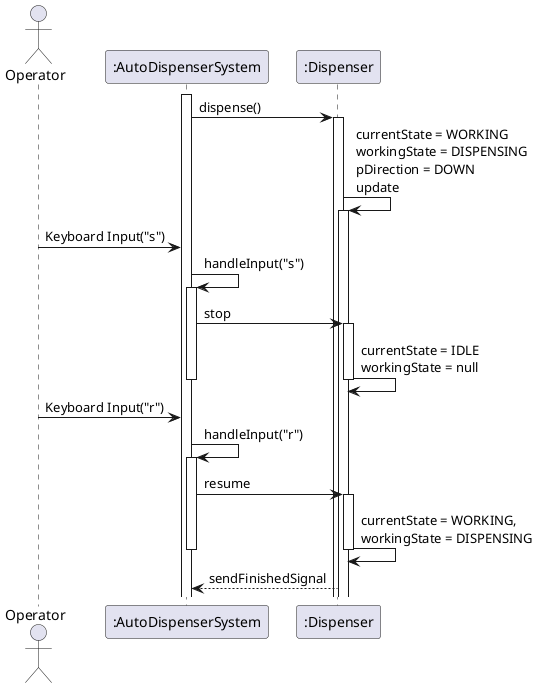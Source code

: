 @startuml sequence
actor Operator
participant ":AutoDispenserSystem"
participant ":Dispenser"

activate ":AutoDispenserSystem"
":AutoDispenserSystem" -> ":Dispenser" : dispense()
activate ":Dispenser"
":Dispenser" -> ":Dispenser" : currentState = WORKING\nworkingState = DISPENSING\npDirection = DOWN\nupdate
activate ":Dispenser"

Operator -> ":AutoDispenserSystem" : Keyboard Input("s")
":AutoDispenserSystem" -> ":AutoDispenserSystem" : handleInput("s")
activate ":AutoDispenserSystem"
":AutoDispenserSystem" -> ":Dispenser" : stop
activate ":Dispenser"
":Dispenser" -> ":Dispenser" : currentState = IDLE\nworkingState = null
deactivate ":Dispenser"
deactivate ":AutoDispenserSystem"

Operator -> ":AutoDispenserSystem" : Keyboard Input("r")
":AutoDispenserSystem" -> ":AutoDispenserSystem" : handleInput("r")
activate ":AutoDispenserSystem"
":AutoDispenserSystem" -> ":Dispenser" : resume
activate ":Dispenser"
":Dispenser" -> ":Dispenser" : currentState = WORKING, \nworkingState = DISPENSING
deactivate ":Dispenser"
deactivate ":AutoDispenserSystem"

":AutoDispenserSystem" <-- ":Dispenser" : sendFinishedSignal
@enduml